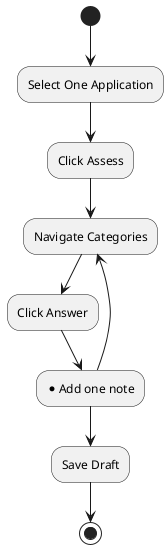 '
' Copyright © 2021 Konveyor (https://konveyor.io/)
'
' Licensed under the Apache License, Version 2.0 (the "License");
' you may not use this file except in compliance with the License.
' You may obtain a copy of the License at
'
'     http://www.apache.org/licenses/LICENSE-2.0
'
' Unless required by applicable law or agreed to in writing, software
' distributed under the License is distributed on an "AS IS" BASIS,
' WITHOUT WARRANTIES OR CONDITIONS OF ANY KIND, either express or implied.
' See the License for the specific language governing permissions and
' limitations under the License.
'

@startuml "Assess Sequence"
(*) --> "Select One Application"
--> "Click Assess"
--> "Navigate Categories"
--> "Click Answer" 
--> "* Add one note"
--> "Save Draft"
--> (*)
"* Add one note" --> "Navigate Categories"
@enduml

@startuml "Copy"
(*) --> "Select one Application"
--> "Click Copy"
--> "Pop up with apps list appears"
--> "Select One application"
--> "Click confirm"
@enduml 